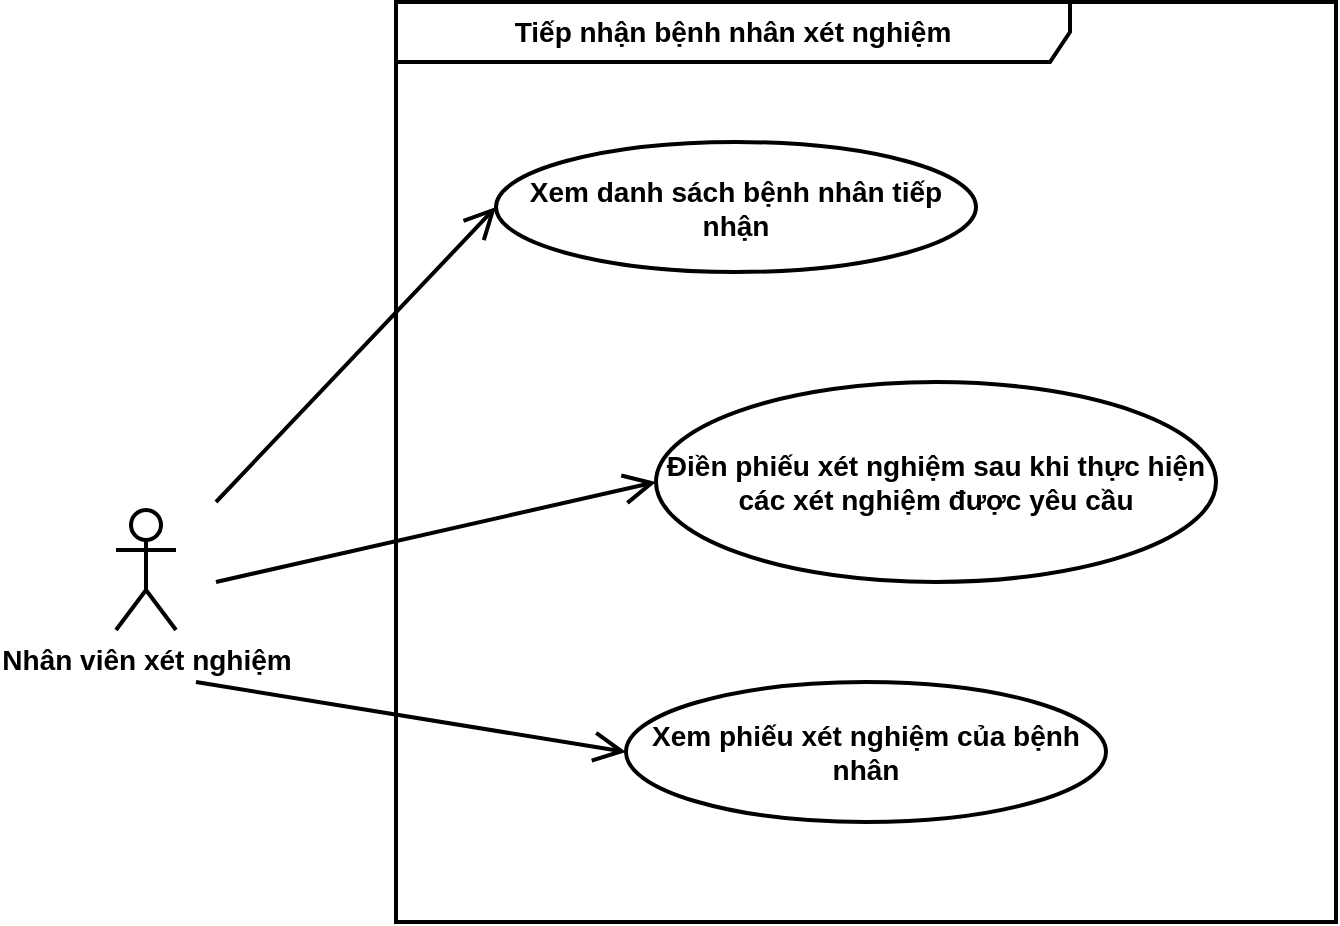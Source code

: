 <mxfile version="14.7.7" type="device"><diagram id="afyfuTF4dVVbYb4iFIgb" name="Page-1"><mxGraphModel dx="1422" dy="761" grid="1" gridSize="10" guides="1" tooltips="1" connect="1" arrows="1" fold="1" page="1" pageScale="1" pageWidth="1169" pageHeight="827" math="0" shadow="0"><root><mxCell id="0"/><mxCell id="1" parent="0"/><mxCell id="tzbROPj0E4yy2M2tfWoF-1" value="Tiếp nhận bệnh nhân xét nghiệm" style="shape=umlFrame;whiteSpace=wrap;html=1;width=337;height=30;fontSize=14;fontStyle=1;labelBackgroundColor=none;strokeWidth=2;" parent="1" vertex="1"><mxGeometry x="370" y="130" width="470" height="460" as="geometry"/></mxCell><mxCell id="tzbROPj0E4yy2M2tfWoF-2" value="Nhân viên xét nghiệm" style="shape=umlActor;verticalLabelPosition=bottom;verticalAlign=top;html=1;fontSize=14;fontStyle=1;labelBackgroundColor=none;strokeWidth=2;" parent="1" vertex="1"><mxGeometry x="230" y="384" width="30" height="60" as="geometry"/></mxCell><mxCell id="tzbROPj0E4yy2M2tfWoF-3" value="Xem danh sách bệnh nhân tiếp nhận" style="ellipse;whiteSpace=wrap;html=1;fontSize=14;fontStyle=1;labelBackgroundColor=none;strokeWidth=2;" parent="1" vertex="1"><mxGeometry x="420" y="200" width="240" height="65" as="geometry"/></mxCell><mxCell id="tzbROPj0E4yy2M2tfWoF-4" value="Xem phiếu xét nghiệm của bệnh nhân" style="ellipse;whiteSpace=wrap;html=1;fontSize=14;fontStyle=1;labelBackgroundColor=none;strokeWidth=2;" parent="1" vertex="1"><mxGeometry x="485" y="470" width="240" height="70" as="geometry"/></mxCell><mxCell id="tzbROPj0E4yy2M2tfWoF-5" value="" style="endArrow=open;endFill=1;endSize=12;html=1;entryX=0;entryY=0.5;entryDx=0;entryDy=0;fontSize=14;fontStyle=1;labelBackgroundColor=none;strokeWidth=2;" parent="1" target="tzbROPj0E4yy2M2tfWoF-3" edge="1"><mxGeometry width="160" relative="1" as="geometry"><mxPoint x="280" y="380" as="sourcePoint"/><mxPoint x="838" y="380" as="targetPoint"/></mxGeometry></mxCell><mxCell id="tzbROPj0E4yy2M2tfWoF-6" value="Điền phiếu xét nghiệm sau khi thực hiện các xét nghiệm được yêu cầu" style="ellipse;whiteSpace=wrap;html=1;fontSize=14;fontStyle=1;labelBackgroundColor=none;strokeWidth=2;" parent="1" vertex="1"><mxGeometry x="500" y="320" width="280" height="100" as="geometry"/></mxCell><mxCell id="tzbROPj0E4yy2M2tfWoF-9" value="" style="endArrow=open;endFill=1;endSize=12;html=1;entryX=0;entryY=0.5;entryDx=0;entryDy=0;fontSize=14;fontStyle=1;labelBackgroundColor=none;strokeWidth=2;" parent="1" target="tzbROPj0E4yy2M2tfWoF-6" edge="1"><mxGeometry width="160" relative="1" as="geometry"><mxPoint x="280" y="420" as="sourcePoint"/><mxPoint x="420" y="315" as="targetPoint"/></mxGeometry></mxCell><mxCell id="tzbROPj0E4yy2M2tfWoF-10" value="" style="endArrow=open;endFill=1;endSize=12;html=1;entryX=0;entryY=0.5;entryDx=0;entryDy=0;fontSize=14;fontStyle=1;labelBackgroundColor=none;strokeWidth=2;" parent="1" target="tzbROPj0E4yy2M2tfWoF-4" edge="1"><mxGeometry width="160" relative="1" as="geometry"><mxPoint x="270" y="470" as="sourcePoint"/><mxPoint x="394" y="435" as="targetPoint"/></mxGeometry></mxCell></root></mxGraphModel></diagram></mxfile>